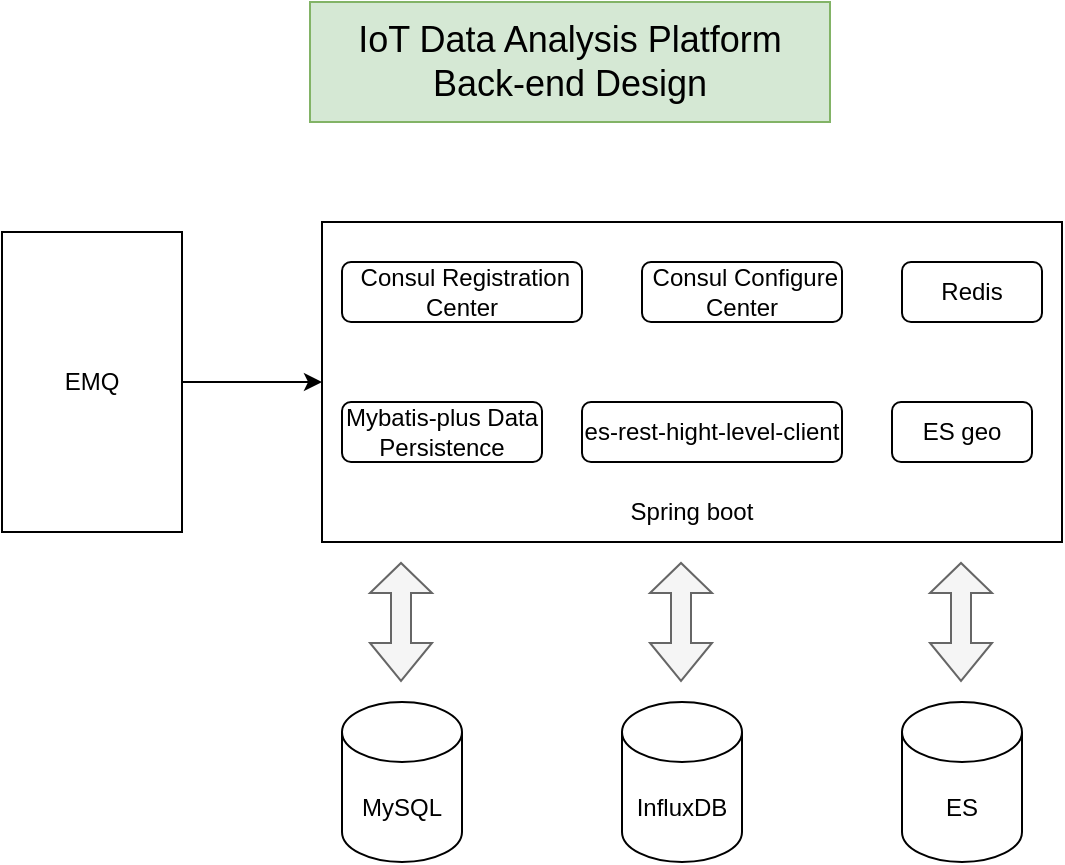 <mxfile version="17.4.4" type="device"><diagram id="wMGIlN-DSB7ErKwa0k4d" name="Page-1"><mxGraphModel dx="1554" dy="841" grid="1" gridSize="10" guides="1" tooltips="1" connect="1" arrows="1" fold="1" page="1" pageScale="1" pageWidth="827" pageHeight="1169" math="0" shadow="0"><root><mxCell id="0"/><mxCell id="1" parent="0"/><mxCell id="kpLyduMkjLZNFyIvOxW5-1" value="MySQL" style="shape=cylinder3;whiteSpace=wrap;html=1;boundedLbl=1;backgroundOutline=1;size=15;" parent="1" vertex="1"><mxGeometry x="300" y="450" width="60" height="80" as="geometry"/></mxCell><mxCell id="kpLyduMkjLZNFyIvOxW5-2" value="ES" style="shape=cylinder3;whiteSpace=wrap;html=1;boundedLbl=1;backgroundOutline=1;size=15;" parent="1" vertex="1"><mxGeometry x="580" y="450" width="60" height="80" as="geometry"/></mxCell><mxCell id="kpLyduMkjLZNFyIvOxW5-3" value="InfluxDB" style="shape=cylinder3;whiteSpace=wrap;html=1;boundedLbl=1;backgroundOutline=1;size=15;" parent="1" vertex="1"><mxGeometry x="440" y="450" width="60" height="80" as="geometry"/></mxCell><mxCell id="kpLyduMkjLZNFyIvOxW5-6" value="&lt;br&gt;&lt;br&gt;&lt;br&gt;&lt;br&gt;&lt;br&gt;&lt;br&gt;&lt;br&gt;&lt;br&gt;&lt;br&gt;Spring boot" style="rounded=0;whiteSpace=wrap;html=1;" parent="1" vertex="1"><mxGeometry x="290" y="210" width="370" height="160" as="geometry"/></mxCell><mxCell id="kpLyduMkjLZNFyIvOxW5-8" value="" style="edgeStyle=orthogonalEdgeStyle;rounded=0;orthogonalLoop=1;jettySize=auto;html=1;" parent="1" source="kpLyduMkjLZNFyIvOxW5-7" target="kpLyduMkjLZNFyIvOxW5-6" edge="1"><mxGeometry relative="1" as="geometry"/></mxCell><mxCell id="kpLyduMkjLZNFyIvOxW5-7" value="EMQ" style="rounded=0;whiteSpace=wrap;html=1;" parent="1" vertex="1"><mxGeometry x="130" y="215" width="90" height="150" as="geometry"/></mxCell><mxCell id="kpLyduMkjLZNFyIvOxW5-9" value="" style="shape=flexArrow;endArrow=classic;startArrow=classic;html=1;rounded=0;width=10;endSize=4.67;fillColor=#f5f5f5;strokeColor=#666666;" parent="1" edge="1"><mxGeometry width="100" height="100" relative="1" as="geometry"><mxPoint x="329.5" y="440" as="sourcePoint"/><mxPoint x="329.5" y="380" as="targetPoint"/><Array as="points"/></mxGeometry></mxCell><mxCell id="kpLyduMkjLZNFyIvOxW5-10" value="" style="shape=flexArrow;endArrow=classic;startArrow=classic;html=1;rounded=0;width=10;endSize=4.67;fillColor=#f5f5f5;strokeColor=#666666;" parent="1" edge="1"><mxGeometry width="100" height="100" relative="1" as="geometry"><mxPoint x="469.5" y="440" as="sourcePoint"/><mxPoint x="469.5" y="380" as="targetPoint"/><Array as="points"/></mxGeometry></mxCell><mxCell id="kpLyduMkjLZNFyIvOxW5-11" value="" style="shape=flexArrow;endArrow=classic;startArrow=classic;html=1;rounded=0;width=10;endSize=4.67;fillColor=#f5f5f5;strokeColor=#666666;" parent="1" edge="1"><mxGeometry width="100" height="100" relative="1" as="geometry"><mxPoint x="609.5" y="440" as="sourcePoint"/><mxPoint x="609.5" y="380" as="targetPoint"/><Array as="points"/></mxGeometry></mxCell><mxCell id="kpLyduMkjLZNFyIvOxW5-13" value="&lt;span&gt;&amp;nbsp;Consul Registration Center&lt;/span&gt;" style="rounded=1;whiteSpace=wrap;html=1;" parent="1" vertex="1"><mxGeometry x="300" y="230" width="120" height="30" as="geometry"/></mxCell><mxCell id="kpLyduMkjLZNFyIvOxW5-14" value="ES geo" style="rounded=1;whiteSpace=wrap;html=1;" parent="1" vertex="1"><mxGeometry x="575" y="300" width="70" height="30" as="geometry"/></mxCell><mxCell id="kpLyduMkjLZNFyIvOxW5-15" value="Mybatis-plus&amp;nbsp;Data Persistence" style="rounded=1;whiteSpace=wrap;html=1;" parent="1" vertex="1"><mxGeometry x="300" y="300" width="100" height="30" as="geometry"/></mxCell><mxCell id="kpLyduMkjLZNFyIvOxW5-16" value="es-rest-hight-level-client" style="rounded=1;whiteSpace=wrap;html=1;" parent="1" vertex="1"><mxGeometry x="420" y="300" width="130" height="30" as="geometry"/></mxCell><mxCell id="kpLyduMkjLZNFyIvOxW5-17" value="&amp;nbsp;Consul Configure Center" style="rounded=1;whiteSpace=wrap;html=1;" parent="1" vertex="1"><mxGeometry x="450" y="230" width="100" height="30" as="geometry"/></mxCell><mxCell id="kpLyduMkjLZNFyIvOxW5-18" value="Redis" style="rounded=1;whiteSpace=wrap;html=1;" parent="1" vertex="1"><mxGeometry x="580" y="230" width="70" height="30" as="geometry"/></mxCell><mxCell id="5NV6BIocDMaE1XNdpnZ_-3" value="&lt;font style=&quot;font-size: 18px&quot;&gt;IoT Data Analysis Platform Back-end Design&lt;/font&gt;" style="rounded=0;whiteSpace=wrap;html=1;fillColor=#d5e8d4;strokeColor=#82b366;" vertex="1" parent="1"><mxGeometry x="284" y="100" width="260" height="60" as="geometry"/></mxCell></root></mxGraphModel></diagram></mxfile>